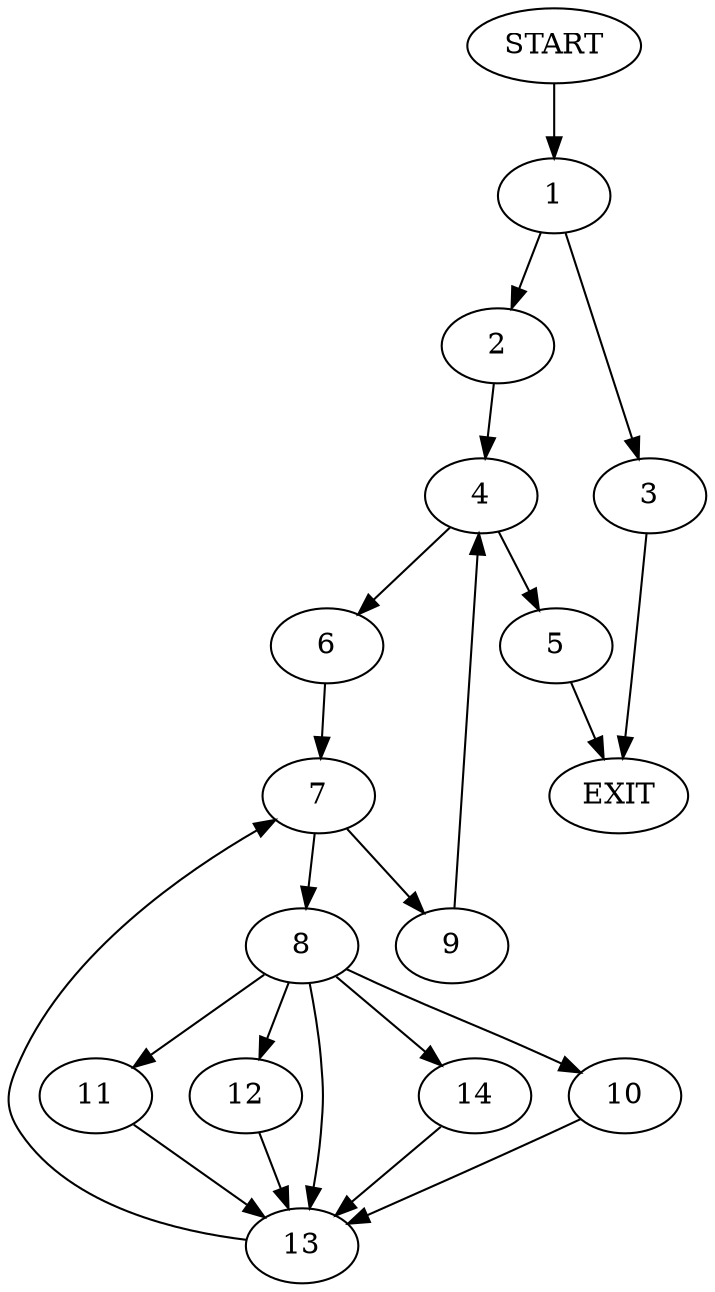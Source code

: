 digraph {
0 [label="START"]
15 [label="EXIT"]
0 -> 1
1 -> 2
1 -> 3
2 -> 4
3 -> 15
4 -> 5
4 -> 6
6 -> 7
5 -> 15
7 -> 8
7 -> 9
9 -> 4
8 -> 10
8 -> 11
8 -> 12
8 -> 13
8 -> 14
14 -> 13
12 -> 13
10 -> 13
13 -> 7
11 -> 13
}
